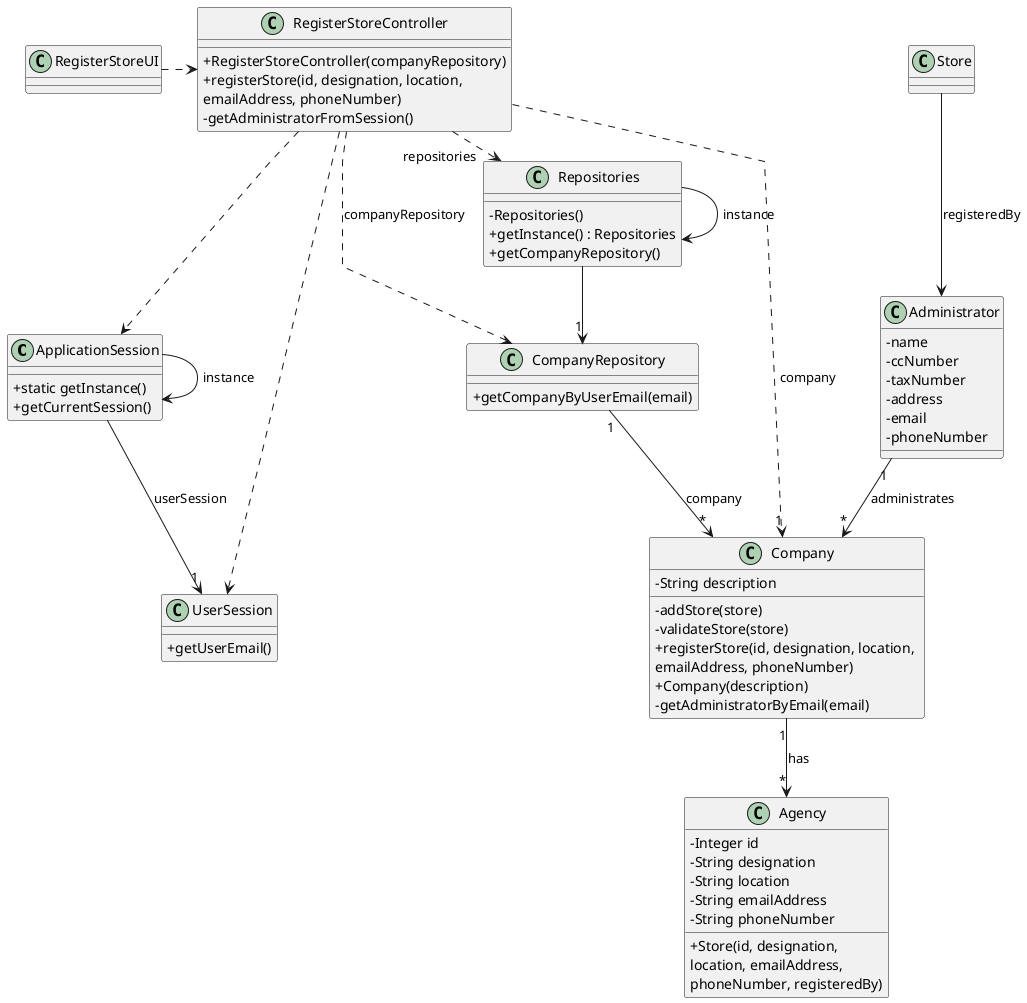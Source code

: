 @startuml
'skinparam monochrome true
skinparam packageStyle rectangle
skinparam shadowing false
skinparam linetype polyline
'skinparam linetype orto

skinparam classAttributeIconSize 0

'left to right direction

class ApplicationSession
{
    + static getInstance()
    + getCurrentSession()
}

class UserSession
{
    + getUserEmail()
}

class Agency {
    - Integer id
    - String designation
    - String location
    - String emailAddress
    - String phoneNumber

    + Store(id, designation, \nlocation, emailAddress, \nphoneNumber, registeredBy)
}

class Company {
    - String description
    - addStore(store)
    - validateStore(store)
    + registerStore(id, designation, location, \nemailAddress, phoneNumber)
    '+ saveStore(store)
    + Company(description)
    - getAdministratorByEmail(email)
}

class Repositories {
    - Repositories()
    + getInstance() : Repositories
    + getCompanyRepository()
}

class RegisterStoreController {
    + RegisterStoreController(companyRepository)
    + registerStore(id, designation, location, \nemailAddress, phoneNumber)
    - getAdministratorFromSession()
}

class CompanyRepository{
    +getCompanyByUserEmail(email)
}

class Administrator{
    - name
    - ccNumber
    - taxNumber
    - address
    - email
    - phoneNumber
}

Repositories -> Repositories : instance
ApplicationSession -> ApplicationSession : instance

RegisterStoreUI .> RegisterStoreController

RegisterStoreController .> Repositories : repositories

Repositories -> "1" CompanyRepository

RegisterStoreController ..> CompanyRepository : companyRepository
CompanyRepository "1" --> "*" Company : company
ApplicationSession --> "1" UserSession : userSession

RegisterStoreController ..> "1" Company : company
RegisterStoreController ..> ApplicationSession
RegisterStoreController ..> UserSession
Store --> Administrator : registeredBy
Company "1" --> "*" Agency : has
Administrator "1" --> "*" Company : administrates



@enduml